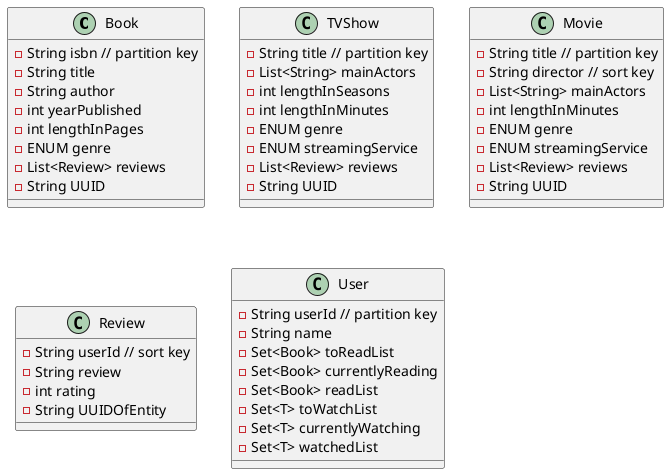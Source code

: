 @startuml

class Book {
-String isbn // partition key
-String title
-String author
-int yearPublished
-int lengthInPages
-ENUM genre
-List<Review> reviews
-String UUID
 }

 class TVShow {
-String title // partition key
-List<String> mainActors
-int lengthInSeasons
-int lengthInMinutes
-ENUM genre
-ENUM streamingService
-List<Review> reviews
-String UUID
}

class Movie {
-String title // partition key
-String director // sort key
-List<String> mainActors
-int lengthInMinutes
-ENUM genre
-ENUM streamingService
-List<Review> reviews
-String UUID
}

class Review {
-String userId // sort key
-String review
-int rating
-String UUIDOfEntity
}

class User {
-String userId // partition key
-String name
-Set<Book> toReadList
-Set<Book> currentlyReading
-Set<Book> readList
-Set<T> toWatchList
-Set<T> currentlyWatching
-Set<T> watchedList
}

newpage
class getBookActivity {}
class getBookRequest {}
class getBookResult {}

class getTVShowActivity {}
class getTVShowRequest {}
class getTVShowResult {}

class getMovieActivity {}
class getMovieRequest {}
class getMovieResult {}

class addBookToToReadListActivity {}
class addBookToToReadListRequest {}
class addBookToToReadListResult {}

class addBookToReadListActivity {}
class addBookToReadListRequest {}
class addBookToReadListResult{}

class addToToWatchListActivity {}
class addToToWatchListRequest {}
class addToToWatchListResult {}

class addToWatchedListActivity {}
class addToWatchedListRequest {}
class addToWatchedListResult {}

class addToCurrentlyWatchingListActivity {}
class addToCurrentlyWatchingListRequest {}
class addToCurrentlyWatchingListResult {}

class addToCurrentlyReadingListActivity {}
class addToCurrentlyReadingListRequest {}
class addToCurrentlyReadingListResult {}

class getToReadListActivity {}
class getToReadListRequest {}
class getToReadListResult {}

class getReadListActivity {}
class getReadListRequest {}
class getReadListResult {}

class getToWatchListActivity {}
class getToWatchListRequest {}
class getToWatchListResult {}

class getWatchedListActivity {}
class getWatchedListRequest {}
class getWatchedListResult {}

class getCurrentlyWatchingListActivity {}
class getCurrentlyWatchingRequest {}
class getCurrentlyWatchingResult {}

class getCurrentlyReadingListActivity {}
class getCurrentlyReadingRequest {}
class getCurrentlyReadingResult {}

class searchBookActivity {}
class searchBookRequest {}
class searchBookResult {}

class searchTVShowActivity {}
class searchTVShowRequest {}
class searchTVShowResult {}

class searchMovieActivity {}
class searchMovieRequest {}
class searchMovieResult {}

class removeBookFromToReadListActivity {}
class removeBookFromToReadListRequest {}
class removeBookFromToReadListResult {}

class removeFromToWatchListActivity {}
class removeFromToWatchListRequest {}
class removeFromToWatchListResult {}

class removeBookFromCurrentlyReadingListActivity {}
class removeBookFromCurrentlyReadingRequest {}
class removeBookFromCurrentlyReadingResult {}

class removeFromCurrentlyWatchingListActivity {}
class removeFromCurrentlyWatchingListRequest {}
class removeFromCurrentlyWatchingListResult {}

class createReviewRequest {}
class createReviewResult {}
class createReviewActivity {}

class addBookReviewActivity {}
class addBookReviewRequest {}
class addBookReviewResult {}

class addTVShowReviewActivity {}
class addTVShowReviewRequest {}
class addTvShowReviewResult {}

class addMovieReviewActivity {}
class addMovieReviewRequest {}
class addMovieReviewResult {}

class updateUserActivity {}
class updateUserRequest {}
class updateUserResult {}

newpage
class BookDao {}
class MovieDao {}
class TVShowDao{}
class ReviewDao{}
class UserDao{}
class ModelConverter{}
class ServiceComponent {}
class MetricsModule{}
class DaoModule{}
class BookNotFoundException {}
class TVShowNotFoundException {}
class MovieNotFoundException {}
class UserNotFoundException {}
class BookModel {}
class TVShowModel{}
class MovieModel{}
class UserModel {}
class ReviewModel {}
class AuthenticatedLambdaRequest{}
class LambdaActivityRunner{}
class LambdaRequest{}
class LambdaResponse{}
class getBookLambda {}
class getTVShowLambda  {}
class getMovieLambda  {}
class addBookToToReadListLambda  {}
class addBookToReadListLambda  {}
class addToToWatchListLambda  {}
class addToWatchedListLambda  {}
class addToCurrentlyWatchingListLambda  {}
class addToCurrentlyReadingListLambda  {}
class getToReadListLambda  {}
class getReadListLambda  {}
class getToWatchListLambda  {}
class getWatchedListLambda  {}
class getCurrentlyWatchingListLambda  {}
class getCurrentlyReadingListLambda  {}
class searchBookLambda  {}
class searchTVShowLambda  {}
class searchMovieLambda  {}
class removeBookFromToReadListLambda  {}
class removeFromToWatchListLambda  {}
class removeBookFromCurrentlyReadingListLambda  {}
class removeFromCurrentlyWatchingListLambda  {}
class createReviewLambda  {}
class addBookReviewLambda  {}
class addTVShowReviewLambda  {}
class addMovieReviewLambda  {}
class updateUserLambda  {}


enum GENRE {
GENRE.ROMANCE
GENRE.COMEDY
GENRE.HORROR
GENRE.SCIENCE_FICTION
GENRE.NONFICTION
GENRE.DOCUMENTARY
}


@enduml